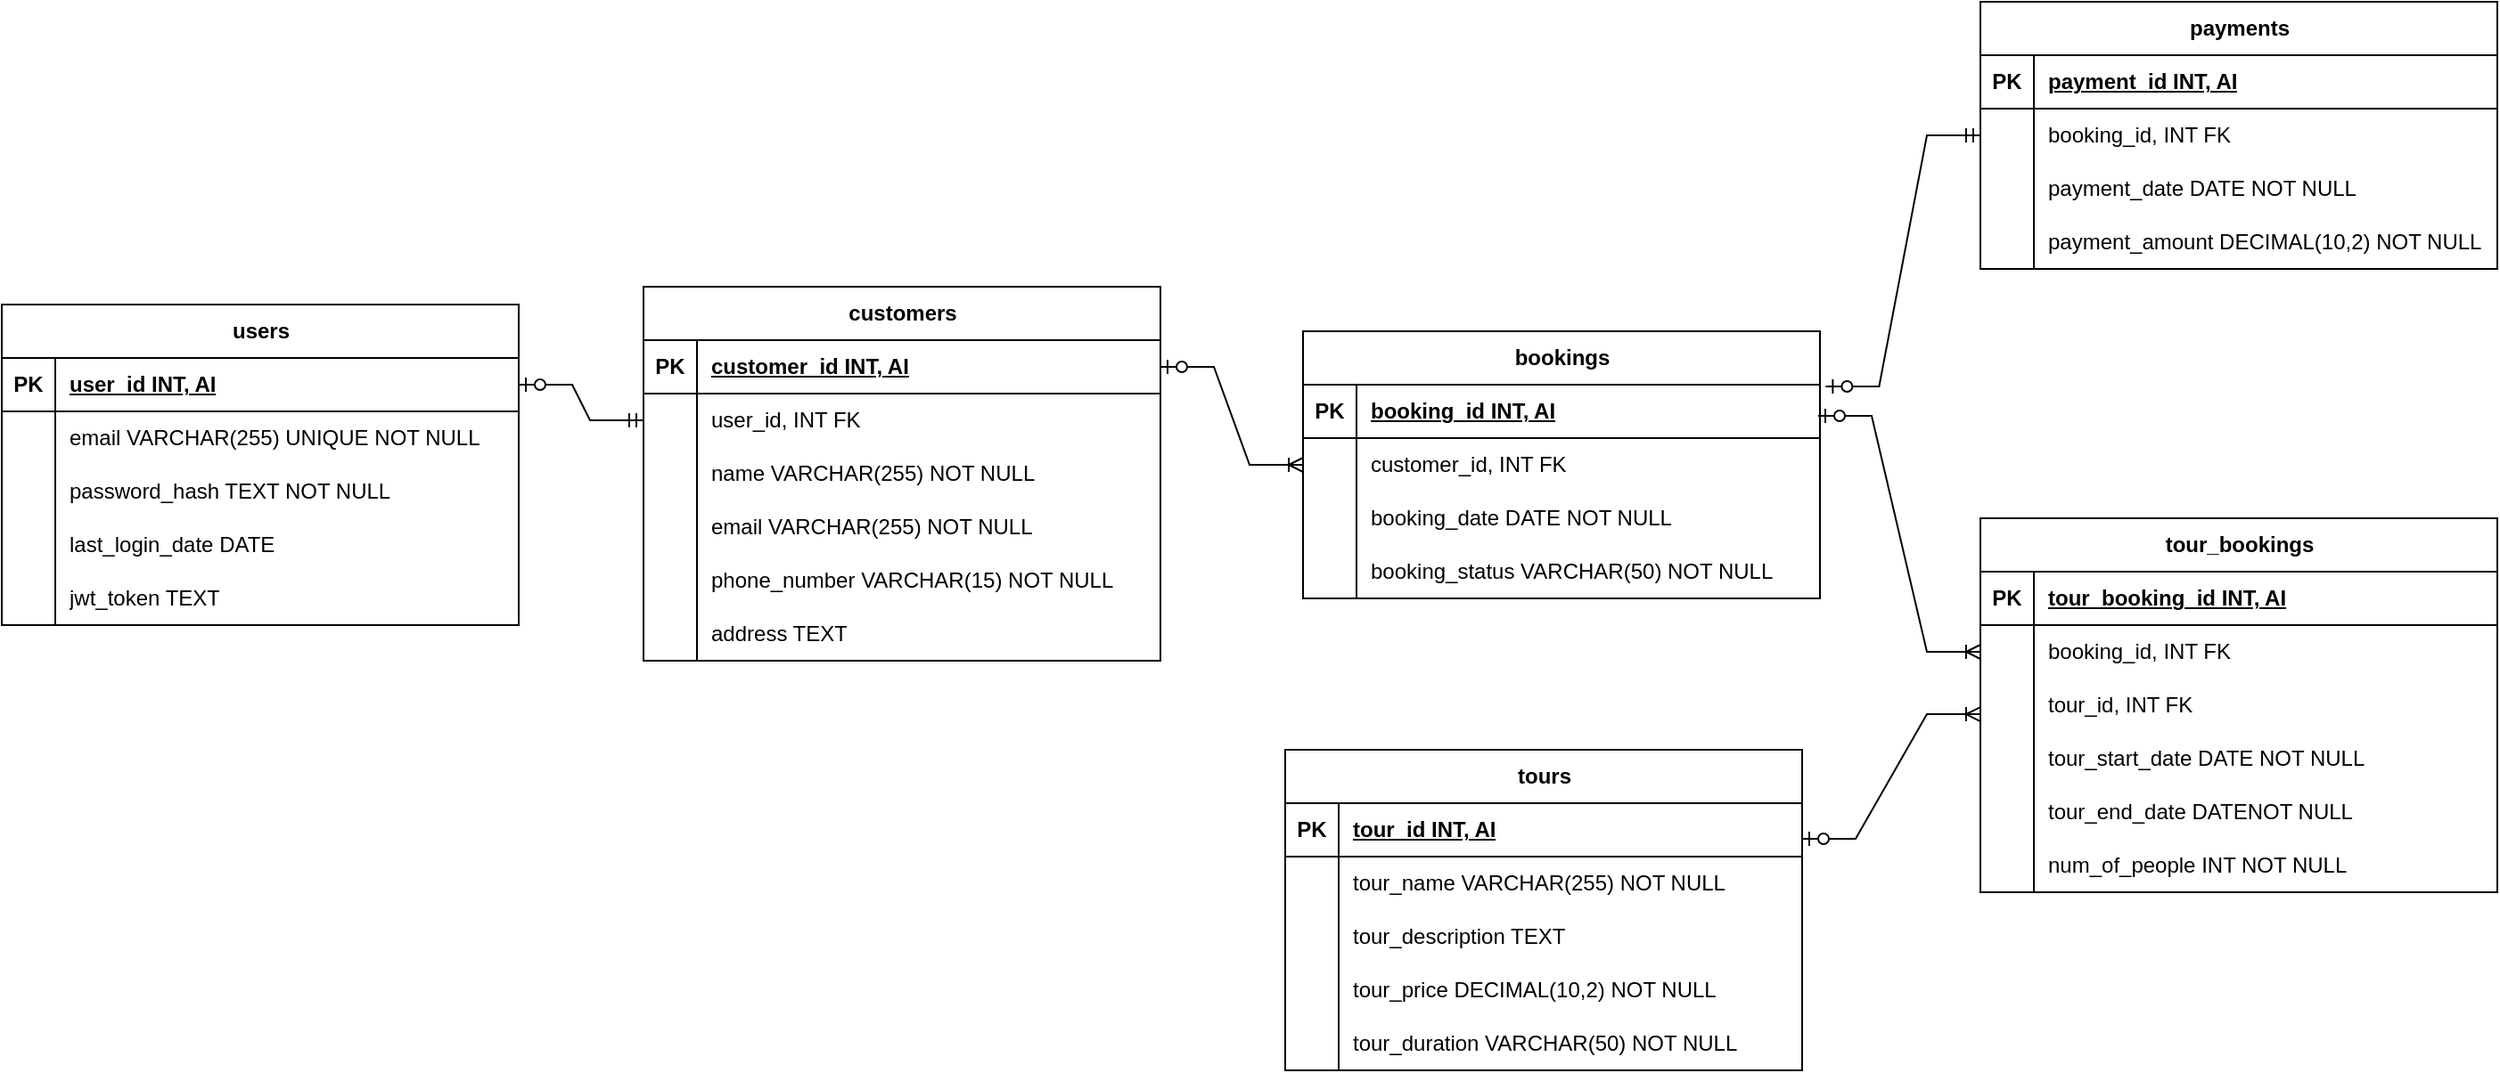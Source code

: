 <mxfile version="25.0.3">
  <diagram name="Page-1" id="h_C_QjfpDkBxrYs0WQYR">
    <mxGraphModel dx="1908" dy="1350" grid="1" gridSize="10" guides="1" tooltips="1" connect="1" arrows="1" fold="1" page="1" pageScale="1" pageWidth="1169" pageHeight="827" math="0" shadow="0">
      <root>
        <mxCell id="0" />
        <mxCell id="1" parent="0" />
        <mxCell id="5RGWN0dSPTZ8riGiJB4m-1" value="users" style="shape=table;startSize=30;container=1;collapsible=1;childLayout=tableLayout;fixedRows=1;rowLines=0;fontStyle=1;align=center;resizeLast=1;html=1;" vertex="1" parent="1">
          <mxGeometry x="70" y="260" width="290" height="180" as="geometry" />
        </mxCell>
        <mxCell id="5RGWN0dSPTZ8riGiJB4m-2" value="" style="shape=tableRow;horizontal=0;startSize=0;swimlaneHead=0;swimlaneBody=0;fillColor=none;collapsible=0;dropTarget=0;points=[[0,0.5],[1,0.5]];portConstraint=eastwest;top=0;left=0;right=0;bottom=1;" vertex="1" parent="5RGWN0dSPTZ8riGiJB4m-1">
          <mxGeometry y="30" width="290" height="30" as="geometry" />
        </mxCell>
        <mxCell id="5RGWN0dSPTZ8riGiJB4m-3" value="PK" style="shape=partialRectangle;connectable=0;fillColor=none;top=0;left=0;bottom=0;right=0;fontStyle=1;overflow=hidden;whiteSpace=wrap;html=1;" vertex="1" parent="5RGWN0dSPTZ8riGiJB4m-2">
          <mxGeometry width="30" height="30" as="geometry">
            <mxRectangle width="30" height="30" as="alternateBounds" />
          </mxGeometry>
        </mxCell>
        <mxCell id="5RGWN0dSPTZ8riGiJB4m-4" value="user_id INT, AI" style="shape=partialRectangle;connectable=0;fillColor=none;top=0;left=0;bottom=0;right=0;align=left;spacingLeft=6;fontStyle=5;overflow=hidden;whiteSpace=wrap;html=1;" vertex="1" parent="5RGWN0dSPTZ8riGiJB4m-2">
          <mxGeometry x="30" width="260" height="30" as="geometry">
            <mxRectangle width="260" height="30" as="alternateBounds" />
          </mxGeometry>
        </mxCell>
        <mxCell id="5RGWN0dSPTZ8riGiJB4m-5" value="" style="shape=tableRow;horizontal=0;startSize=0;swimlaneHead=0;swimlaneBody=0;fillColor=none;collapsible=0;dropTarget=0;points=[[0,0.5],[1,0.5]];portConstraint=eastwest;top=0;left=0;right=0;bottom=0;" vertex="1" parent="5RGWN0dSPTZ8riGiJB4m-1">
          <mxGeometry y="60" width="290" height="30" as="geometry" />
        </mxCell>
        <mxCell id="5RGWN0dSPTZ8riGiJB4m-6" value="" style="shape=partialRectangle;connectable=0;fillColor=none;top=0;left=0;bottom=0;right=0;editable=1;overflow=hidden;whiteSpace=wrap;html=1;" vertex="1" parent="5RGWN0dSPTZ8riGiJB4m-5">
          <mxGeometry width="30" height="30" as="geometry">
            <mxRectangle width="30" height="30" as="alternateBounds" />
          </mxGeometry>
        </mxCell>
        <mxCell id="5RGWN0dSPTZ8riGiJB4m-7" value="email VARCHAR(255) UNIQUE NOT NULL" style="shape=partialRectangle;connectable=0;fillColor=none;top=0;left=0;bottom=0;right=0;align=left;spacingLeft=6;overflow=hidden;whiteSpace=wrap;html=1;" vertex="1" parent="5RGWN0dSPTZ8riGiJB4m-5">
          <mxGeometry x="30" width="260" height="30" as="geometry">
            <mxRectangle width="260" height="30" as="alternateBounds" />
          </mxGeometry>
        </mxCell>
        <mxCell id="5RGWN0dSPTZ8riGiJB4m-8" value="" style="shape=tableRow;horizontal=0;startSize=0;swimlaneHead=0;swimlaneBody=0;fillColor=none;collapsible=0;dropTarget=0;points=[[0,0.5],[1,0.5]];portConstraint=eastwest;top=0;left=0;right=0;bottom=0;" vertex="1" parent="5RGWN0dSPTZ8riGiJB4m-1">
          <mxGeometry y="90" width="290" height="30" as="geometry" />
        </mxCell>
        <mxCell id="5RGWN0dSPTZ8riGiJB4m-9" value="" style="shape=partialRectangle;connectable=0;fillColor=none;top=0;left=0;bottom=0;right=0;editable=1;overflow=hidden;whiteSpace=wrap;html=1;" vertex="1" parent="5RGWN0dSPTZ8riGiJB4m-8">
          <mxGeometry width="30" height="30" as="geometry">
            <mxRectangle width="30" height="30" as="alternateBounds" />
          </mxGeometry>
        </mxCell>
        <mxCell id="5RGWN0dSPTZ8riGiJB4m-10" value="password_hash TEXT NOT NULL" style="shape=partialRectangle;connectable=0;fillColor=none;top=0;left=0;bottom=0;right=0;align=left;spacingLeft=6;overflow=hidden;whiteSpace=wrap;html=1;" vertex="1" parent="5RGWN0dSPTZ8riGiJB4m-8">
          <mxGeometry x="30" width="260" height="30" as="geometry">
            <mxRectangle width="260" height="30" as="alternateBounds" />
          </mxGeometry>
        </mxCell>
        <mxCell id="5RGWN0dSPTZ8riGiJB4m-11" value="" style="shape=tableRow;horizontal=0;startSize=0;swimlaneHead=0;swimlaneBody=0;fillColor=none;collapsible=0;dropTarget=0;points=[[0,0.5],[1,0.5]];portConstraint=eastwest;top=0;left=0;right=0;bottom=0;" vertex="1" parent="5RGWN0dSPTZ8riGiJB4m-1">
          <mxGeometry y="120" width="290" height="30" as="geometry" />
        </mxCell>
        <mxCell id="5RGWN0dSPTZ8riGiJB4m-12" value="" style="shape=partialRectangle;connectable=0;fillColor=none;top=0;left=0;bottom=0;right=0;editable=1;overflow=hidden;whiteSpace=wrap;html=1;" vertex="1" parent="5RGWN0dSPTZ8riGiJB4m-11">
          <mxGeometry width="30" height="30" as="geometry">
            <mxRectangle width="30" height="30" as="alternateBounds" />
          </mxGeometry>
        </mxCell>
        <mxCell id="5RGWN0dSPTZ8riGiJB4m-13" value="last_login_date DATE" style="shape=partialRectangle;connectable=0;fillColor=none;top=0;left=0;bottom=0;right=0;align=left;spacingLeft=6;overflow=hidden;whiteSpace=wrap;html=1;" vertex="1" parent="5RGWN0dSPTZ8riGiJB4m-11">
          <mxGeometry x="30" width="260" height="30" as="geometry">
            <mxRectangle width="260" height="30" as="alternateBounds" />
          </mxGeometry>
        </mxCell>
        <mxCell id="5RGWN0dSPTZ8riGiJB4m-14" value="" style="shape=tableRow;horizontal=0;startSize=0;swimlaneHead=0;swimlaneBody=0;fillColor=none;collapsible=0;dropTarget=0;points=[[0,0.5],[1,0.5]];portConstraint=eastwest;top=0;left=0;right=0;bottom=0;" vertex="1" parent="5RGWN0dSPTZ8riGiJB4m-1">
          <mxGeometry y="150" width="290" height="30" as="geometry" />
        </mxCell>
        <mxCell id="5RGWN0dSPTZ8riGiJB4m-15" value="" style="shape=partialRectangle;connectable=0;fillColor=none;top=0;left=0;bottom=0;right=0;editable=1;overflow=hidden;whiteSpace=wrap;html=1;" vertex="1" parent="5RGWN0dSPTZ8riGiJB4m-14">
          <mxGeometry width="30" height="30" as="geometry">
            <mxRectangle width="30" height="30" as="alternateBounds" />
          </mxGeometry>
        </mxCell>
        <mxCell id="5RGWN0dSPTZ8riGiJB4m-16" value="jwt_token TEXT" style="shape=partialRectangle;connectable=0;fillColor=none;top=0;left=0;bottom=0;right=0;align=left;spacingLeft=6;overflow=hidden;whiteSpace=wrap;html=1;" vertex="1" parent="5RGWN0dSPTZ8riGiJB4m-14">
          <mxGeometry x="30" width="260" height="30" as="geometry">
            <mxRectangle width="260" height="30" as="alternateBounds" />
          </mxGeometry>
        </mxCell>
        <mxCell id="5RGWN0dSPTZ8riGiJB4m-17" value="customers" style="shape=table;startSize=30;container=1;collapsible=1;childLayout=tableLayout;fixedRows=1;rowLines=0;fontStyle=1;align=center;resizeLast=1;html=1;" vertex="1" parent="1">
          <mxGeometry x="430" y="250" width="290" height="210" as="geometry" />
        </mxCell>
        <mxCell id="5RGWN0dSPTZ8riGiJB4m-18" value="" style="shape=tableRow;horizontal=0;startSize=0;swimlaneHead=0;swimlaneBody=0;fillColor=none;collapsible=0;dropTarget=0;points=[[0,0.5],[1,0.5]];portConstraint=eastwest;top=0;left=0;right=0;bottom=1;" vertex="1" parent="5RGWN0dSPTZ8riGiJB4m-17">
          <mxGeometry y="30" width="290" height="30" as="geometry" />
        </mxCell>
        <mxCell id="5RGWN0dSPTZ8riGiJB4m-19" value="PK" style="shape=partialRectangle;connectable=0;fillColor=none;top=0;left=0;bottom=0;right=0;fontStyle=1;overflow=hidden;whiteSpace=wrap;html=1;" vertex="1" parent="5RGWN0dSPTZ8riGiJB4m-18">
          <mxGeometry width="30" height="30" as="geometry">
            <mxRectangle width="30" height="30" as="alternateBounds" />
          </mxGeometry>
        </mxCell>
        <mxCell id="5RGWN0dSPTZ8riGiJB4m-20" value="customer_id INT, AI" style="shape=partialRectangle;connectable=0;fillColor=none;top=0;left=0;bottom=0;right=0;align=left;spacingLeft=6;fontStyle=5;overflow=hidden;whiteSpace=wrap;html=1;" vertex="1" parent="5RGWN0dSPTZ8riGiJB4m-18">
          <mxGeometry x="30" width="260" height="30" as="geometry">
            <mxRectangle width="260" height="30" as="alternateBounds" />
          </mxGeometry>
        </mxCell>
        <mxCell id="5RGWN0dSPTZ8riGiJB4m-21" value="" style="shape=tableRow;horizontal=0;startSize=0;swimlaneHead=0;swimlaneBody=0;fillColor=none;collapsible=0;dropTarget=0;points=[[0,0.5],[1,0.5]];portConstraint=eastwest;top=0;left=0;right=0;bottom=0;" vertex="1" parent="5RGWN0dSPTZ8riGiJB4m-17">
          <mxGeometry y="60" width="290" height="30" as="geometry" />
        </mxCell>
        <mxCell id="5RGWN0dSPTZ8riGiJB4m-22" value="" style="shape=partialRectangle;connectable=0;fillColor=none;top=0;left=0;bottom=0;right=0;editable=1;overflow=hidden;whiteSpace=wrap;html=1;" vertex="1" parent="5RGWN0dSPTZ8riGiJB4m-21">
          <mxGeometry width="30" height="30" as="geometry">
            <mxRectangle width="30" height="30" as="alternateBounds" />
          </mxGeometry>
        </mxCell>
        <mxCell id="5RGWN0dSPTZ8riGiJB4m-23" value="user_id, INT FK" style="shape=partialRectangle;connectable=0;fillColor=none;top=0;left=0;bottom=0;right=0;align=left;spacingLeft=6;overflow=hidden;whiteSpace=wrap;html=1;" vertex="1" parent="5RGWN0dSPTZ8riGiJB4m-21">
          <mxGeometry x="30" width="260" height="30" as="geometry">
            <mxRectangle width="260" height="30" as="alternateBounds" />
          </mxGeometry>
        </mxCell>
        <mxCell id="5RGWN0dSPTZ8riGiJB4m-24" value="" style="shape=tableRow;horizontal=0;startSize=0;swimlaneHead=0;swimlaneBody=0;fillColor=none;collapsible=0;dropTarget=0;points=[[0,0.5],[1,0.5]];portConstraint=eastwest;top=0;left=0;right=0;bottom=0;" vertex="1" parent="5RGWN0dSPTZ8riGiJB4m-17">
          <mxGeometry y="90" width="290" height="30" as="geometry" />
        </mxCell>
        <mxCell id="5RGWN0dSPTZ8riGiJB4m-25" value="" style="shape=partialRectangle;connectable=0;fillColor=none;top=0;left=0;bottom=0;right=0;editable=1;overflow=hidden;whiteSpace=wrap;html=1;" vertex="1" parent="5RGWN0dSPTZ8riGiJB4m-24">
          <mxGeometry width="30" height="30" as="geometry">
            <mxRectangle width="30" height="30" as="alternateBounds" />
          </mxGeometry>
        </mxCell>
        <mxCell id="5RGWN0dSPTZ8riGiJB4m-26" value="name VARCHAR(255) NOT NULL" style="shape=partialRectangle;connectable=0;fillColor=none;top=0;left=0;bottom=0;right=0;align=left;spacingLeft=6;overflow=hidden;whiteSpace=wrap;html=1;" vertex="1" parent="5RGWN0dSPTZ8riGiJB4m-24">
          <mxGeometry x="30" width="260" height="30" as="geometry">
            <mxRectangle width="260" height="30" as="alternateBounds" />
          </mxGeometry>
        </mxCell>
        <mxCell id="5RGWN0dSPTZ8riGiJB4m-27" value="" style="shape=tableRow;horizontal=0;startSize=0;swimlaneHead=0;swimlaneBody=0;fillColor=none;collapsible=0;dropTarget=0;points=[[0,0.5],[1,0.5]];portConstraint=eastwest;top=0;left=0;right=0;bottom=0;" vertex="1" parent="5RGWN0dSPTZ8riGiJB4m-17">
          <mxGeometry y="120" width="290" height="30" as="geometry" />
        </mxCell>
        <mxCell id="5RGWN0dSPTZ8riGiJB4m-28" value="" style="shape=partialRectangle;connectable=0;fillColor=none;top=0;left=0;bottom=0;right=0;editable=1;overflow=hidden;whiteSpace=wrap;html=1;" vertex="1" parent="5RGWN0dSPTZ8riGiJB4m-27">
          <mxGeometry width="30" height="30" as="geometry">
            <mxRectangle width="30" height="30" as="alternateBounds" />
          </mxGeometry>
        </mxCell>
        <mxCell id="5RGWN0dSPTZ8riGiJB4m-29" value="email VARCHAR(255) NOT NULL" style="shape=partialRectangle;connectable=0;fillColor=none;top=0;left=0;bottom=0;right=0;align=left;spacingLeft=6;overflow=hidden;whiteSpace=wrap;html=1;" vertex="1" parent="5RGWN0dSPTZ8riGiJB4m-27">
          <mxGeometry x="30" width="260" height="30" as="geometry">
            <mxRectangle width="260" height="30" as="alternateBounds" />
          </mxGeometry>
        </mxCell>
        <mxCell id="5RGWN0dSPTZ8riGiJB4m-30" value="" style="shape=tableRow;horizontal=0;startSize=0;swimlaneHead=0;swimlaneBody=0;fillColor=none;collapsible=0;dropTarget=0;points=[[0,0.5],[1,0.5]];portConstraint=eastwest;top=0;left=0;right=0;bottom=0;" vertex="1" parent="5RGWN0dSPTZ8riGiJB4m-17">
          <mxGeometry y="150" width="290" height="30" as="geometry" />
        </mxCell>
        <mxCell id="5RGWN0dSPTZ8riGiJB4m-31" value="" style="shape=partialRectangle;connectable=0;fillColor=none;top=0;left=0;bottom=0;right=0;editable=1;overflow=hidden;whiteSpace=wrap;html=1;" vertex="1" parent="5RGWN0dSPTZ8riGiJB4m-30">
          <mxGeometry width="30" height="30" as="geometry">
            <mxRectangle width="30" height="30" as="alternateBounds" />
          </mxGeometry>
        </mxCell>
        <mxCell id="5RGWN0dSPTZ8riGiJB4m-32" value="phone_number VARCHAR(15) NOT NULL" style="shape=partialRectangle;connectable=0;fillColor=none;top=0;left=0;bottom=0;right=0;align=left;spacingLeft=6;overflow=hidden;whiteSpace=wrap;html=1;" vertex="1" parent="5RGWN0dSPTZ8riGiJB4m-30">
          <mxGeometry x="30" width="260" height="30" as="geometry">
            <mxRectangle width="260" height="30" as="alternateBounds" />
          </mxGeometry>
        </mxCell>
        <mxCell id="5RGWN0dSPTZ8riGiJB4m-33" value="" style="shape=tableRow;horizontal=0;startSize=0;swimlaneHead=0;swimlaneBody=0;fillColor=none;collapsible=0;dropTarget=0;points=[[0,0.5],[1,0.5]];portConstraint=eastwest;top=0;left=0;right=0;bottom=0;" vertex="1" parent="5RGWN0dSPTZ8riGiJB4m-17">
          <mxGeometry y="180" width="290" height="30" as="geometry" />
        </mxCell>
        <mxCell id="5RGWN0dSPTZ8riGiJB4m-34" value="" style="shape=partialRectangle;connectable=0;fillColor=none;top=0;left=0;bottom=0;right=0;editable=1;overflow=hidden;whiteSpace=wrap;html=1;" vertex="1" parent="5RGWN0dSPTZ8riGiJB4m-33">
          <mxGeometry width="30" height="30" as="geometry">
            <mxRectangle width="30" height="30" as="alternateBounds" />
          </mxGeometry>
        </mxCell>
        <mxCell id="5RGWN0dSPTZ8riGiJB4m-35" value="address TEXT" style="shape=partialRectangle;connectable=0;fillColor=none;top=0;left=0;bottom=0;right=0;align=left;spacingLeft=6;overflow=hidden;whiteSpace=wrap;html=1;" vertex="1" parent="5RGWN0dSPTZ8riGiJB4m-33">
          <mxGeometry x="30" width="260" height="30" as="geometry">
            <mxRectangle width="260" height="30" as="alternateBounds" />
          </mxGeometry>
        </mxCell>
        <mxCell id="5RGWN0dSPTZ8riGiJB4m-36" value="tours" style="shape=table;startSize=30;container=1;collapsible=1;childLayout=tableLayout;fixedRows=1;rowLines=0;fontStyle=1;align=center;resizeLast=1;html=1;" vertex="1" parent="1">
          <mxGeometry x="790" y="510" width="290" height="180" as="geometry" />
        </mxCell>
        <mxCell id="5RGWN0dSPTZ8riGiJB4m-37" value="" style="shape=tableRow;horizontal=0;startSize=0;swimlaneHead=0;swimlaneBody=0;fillColor=none;collapsible=0;dropTarget=0;points=[[0,0.5],[1,0.5]];portConstraint=eastwest;top=0;left=0;right=0;bottom=1;" vertex="1" parent="5RGWN0dSPTZ8riGiJB4m-36">
          <mxGeometry y="30" width="290" height="30" as="geometry" />
        </mxCell>
        <mxCell id="5RGWN0dSPTZ8riGiJB4m-38" value="PK" style="shape=partialRectangle;connectable=0;fillColor=none;top=0;left=0;bottom=0;right=0;fontStyle=1;overflow=hidden;whiteSpace=wrap;html=1;" vertex="1" parent="5RGWN0dSPTZ8riGiJB4m-37">
          <mxGeometry width="30" height="30" as="geometry">
            <mxRectangle width="30" height="30" as="alternateBounds" />
          </mxGeometry>
        </mxCell>
        <mxCell id="5RGWN0dSPTZ8riGiJB4m-39" value="tour_id INT, AI" style="shape=partialRectangle;connectable=0;fillColor=none;top=0;left=0;bottom=0;right=0;align=left;spacingLeft=6;fontStyle=5;overflow=hidden;whiteSpace=wrap;html=1;" vertex="1" parent="5RGWN0dSPTZ8riGiJB4m-37">
          <mxGeometry x="30" width="260" height="30" as="geometry">
            <mxRectangle width="260" height="30" as="alternateBounds" />
          </mxGeometry>
        </mxCell>
        <mxCell id="5RGWN0dSPTZ8riGiJB4m-40" value="" style="shape=tableRow;horizontal=0;startSize=0;swimlaneHead=0;swimlaneBody=0;fillColor=none;collapsible=0;dropTarget=0;points=[[0,0.5],[1,0.5]];portConstraint=eastwest;top=0;left=0;right=0;bottom=0;" vertex="1" parent="5RGWN0dSPTZ8riGiJB4m-36">
          <mxGeometry y="60" width="290" height="30" as="geometry" />
        </mxCell>
        <mxCell id="5RGWN0dSPTZ8riGiJB4m-41" value="" style="shape=partialRectangle;connectable=0;fillColor=none;top=0;left=0;bottom=0;right=0;editable=1;overflow=hidden;whiteSpace=wrap;html=1;" vertex="1" parent="5RGWN0dSPTZ8riGiJB4m-40">
          <mxGeometry width="30" height="30" as="geometry">
            <mxRectangle width="30" height="30" as="alternateBounds" />
          </mxGeometry>
        </mxCell>
        <mxCell id="5RGWN0dSPTZ8riGiJB4m-42" value="tour_name VARCHAR(255) NOT NULL" style="shape=partialRectangle;connectable=0;fillColor=none;top=0;left=0;bottom=0;right=0;align=left;spacingLeft=6;overflow=hidden;whiteSpace=wrap;html=1;" vertex="1" parent="5RGWN0dSPTZ8riGiJB4m-40">
          <mxGeometry x="30" width="260" height="30" as="geometry">
            <mxRectangle width="260" height="30" as="alternateBounds" />
          </mxGeometry>
        </mxCell>
        <mxCell id="5RGWN0dSPTZ8riGiJB4m-43" value="" style="shape=tableRow;horizontal=0;startSize=0;swimlaneHead=0;swimlaneBody=0;fillColor=none;collapsible=0;dropTarget=0;points=[[0,0.5],[1,0.5]];portConstraint=eastwest;top=0;left=0;right=0;bottom=0;" vertex="1" parent="5RGWN0dSPTZ8riGiJB4m-36">
          <mxGeometry y="90" width="290" height="30" as="geometry" />
        </mxCell>
        <mxCell id="5RGWN0dSPTZ8riGiJB4m-44" value="" style="shape=partialRectangle;connectable=0;fillColor=none;top=0;left=0;bottom=0;right=0;editable=1;overflow=hidden;whiteSpace=wrap;html=1;" vertex="1" parent="5RGWN0dSPTZ8riGiJB4m-43">
          <mxGeometry width="30" height="30" as="geometry">
            <mxRectangle width="30" height="30" as="alternateBounds" />
          </mxGeometry>
        </mxCell>
        <mxCell id="5RGWN0dSPTZ8riGiJB4m-45" value="tour_description TEXT" style="shape=partialRectangle;connectable=0;fillColor=none;top=0;left=0;bottom=0;right=0;align=left;spacingLeft=6;overflow=hidden;whiteSpace=wrap;html=1;" vertex="1" parent="5RGWN0dSPTZ8riGiJB4m-43">
          <mxGeometry x="30" width="260" height="30" as="geometry">
            <mxRectangle width="260" height="30" as="alternateBounds" />
          </mxGeometry>
        </mxCell>
        <mxCell id="5RGWN0dSPTZ8riGiJB4m-46" value="" style="shape=tableRow;horizontal=0;startSize=0;swimlaneHead=0;swimlaneBody=0;fillColor=none;collapsible=0;dropTarget=0;points=[[0,0.5],[1,0.5]];portConstraint=eastwest;top=0;left=0;right=0;bottom=0;" vertex="1" parent="5RGWN0dSPTZ8riGiJB4m-36">
          <mxGeometry y="120" width="290" height="30" as="geometry" />
        </mxCell>
        <mxCell id="5RGWN0dSPTZ8riGiJB4m-47" value="" style="shape=partialRectangle;connectable=0;fillColor=none;top=0;left=0;bottom=0;right=0;editable=1;overflow=hidden;whiteSpace=wrap;html=1;" vertex="1" parent="5RGWN0dSPTZ8riGiJB4m-46">
          <mxGeometry width="30" height="30" as="geometry">
            <mxRectangle width="30" height="30" as="alternateBounds" />
          </mxGeometry>
        </mxCell>
        <mxCell id="5RGWN0dSPTZ8riGiJB4m-48" value="tour_price DECIMAL(10,2) NOT NULL" style="shape=partialRectangle;connectable=0;fillColor=none;top=0;left=0;bottom=0;right=0;align=left;spacingLeft=6;overflow=hidden;whiteSpace=wrap;html=1;" vertex="1" parent="5RGWN0dSPTZ8riGiJB4m-46">
          <mxGeometry x="30" width="260" height="30" as="geometry">
            <mxRectangle width="260" height="30" as="alternateBounds" />
          </mxGeometry>
        </mxCell>
        <mxCell id="5RGWN0dSPTZ8riGiJB4m-49" value="" style="shape=tableRow;horizontal=0;startSize=0;swimlaneHead=0;swimlaneBody=0;fillColor=none;collapsible=0;dropTarget=0;points=[[0,0.5],[1,0.5]];portConstraint=eastwest;top=0;left=0;right=0;bottom=0;" vertex="1" parent="5RGWN0dSPTZ8riGiJB4m-36">
          <mxGeometry y="150" width="290" height="30" as="geometry" />
        </mxCell>
        <mxCell id="5RGWN0dSPTZ8riGiJB4m-50" value="" style="shape=partialRectangle;connectable=0;fillColor=none;top=0;left=0;bottom=0;right=0;editable=1;overflow=hidden;whiteSpace=wrap;html=1;" vertex="1" parent="5RGWN0dSPTZ8riGiJB4m-49">
          <mxGeometry width="30" height="30" as="geometry">
            <mxRectangle width="30" height="30" as="alternateBounds" />
          </mxGeometry>
        </mxCell>
        <mxCell id="5RGWN0dSPTZ8riGiJB4m-51" value="tour_duration VARCHAR(50) NOT NULL" style="shape=partialRectangle;connectable=0;fillColor=none;top=0;left=0;bottom=0;right=0;align=left;spacingLeft=6;overflow=hidden;whiteSpace=wrap;html=1;" vertex="1" parent="5RGWN0dSPTZ8riGiJB4m-49">
          <mxGeometry x="30" width="260" height="30" as="geometry">
            <mxRectangle width="260" height="30" as="alternateBounds" />
          </mxGeometry>
        </mxCell>
        <mxCell id="5RGWN0dSPTZ8riGiJB4m-55" value="bookings" style="shape=table;startSize=30;container=1;collapsible=1;childLayout=tableLayout;fixedRows=1;rowLines=0;fontStyle=1;align=center;resizeLast=1;html=1;" vertex="1" parent="1">
          <mxGeometry x="800" y="275" width="290" height="150" as="geometry" />
        </mxCell>
        <mxCell id="5RGWN0dSPTZ8riGiJB4m-56" value="" style="shape=tableRow;horizontal=0;startSize=0;swimlaneHead=0;swimlaneBody=0;fillColor=none;collapsible=0;dropTarget=0;points=[[0,0.5],[1,0.5]];portConstraint=eastwest;top=0;left=0;right=0;bottom=1;" vertex="1" parent="5RGWN0dSPTZ8riGiJB4m-55">
          <mxGeometry y="30" width="290" height="30" as="geometry" />
        </mxCell>
        <mxCell id="5RGWN0dSPTZ8riGiJB4m-57" value="PK" style="shape=partialRectangle;connectable=0;fillColor=none;top=0;left=0;bottom=0;right=0;fontStyle=1;overflow=hidden;whiteSpace=wrap;html=1;" vertex="1" parent="5RGWN0dSPTZ8riGiJB4m-56">
          <mxGeometry width="30" height="30" as="geometry">
            <mxRectangle width="30" height="30" as="alternateBounds" />
          </mxGeometry>
        </mxCell>
        <mxCell id="5RGWN0dSPTZ8riGiJB4m-58" value="booking_id INT, AI" style="shape=partialRectangle;connectable=0;fillColor=none;top=0;left=0;bottom=0;right=0;align=left;spacingLeft=6;fontStyle=5;overflow=hidden;whiteSpace=wrap;html=1;" vertex="1" parent="5RGWN0dSPTZ8riGiJB4m-56">
          <mxGeometry x="30" width="260" height="30" as="geometry">
            <mxRectangle width="260" height="30" as="alternateBounds" />
          </mxGeometry>
        </mxCell>
        <mxCell id="5RGWN0dSPTZ8riGiJB4m-59" value="" style="shape=tableRow;horizontal=0;startSize=0;swimlaneHead=0;swimlaneBody=0;fillColor=none;collapsible=0;dropTarget=0;points=[[0,0.5],[1,0.5]];portConstraint=eastwest;top=0;left=0;right=0;bottom=0;" vertex="1" parent="5RGWN0dSPTZ8riGiJB4m-55">
          <mxGeometry y="60" width="290" height="30" as="geometry" />
        </mxCell>
        <mxCell id="5RGWN0dSPTZ8riGiJB4m-60" value="" style="shape=partialRectangle;connectable=0;fillColor=none;top=0;left=0;bottom=0;right=0;editable=1;overflow=hidden;whiteSpace=wrap;html=1;" vertex="1" parent="5RGWN0dSPTZ8riGiJB4m-59">
          <mxGeometry width="30" height="30" as="geometry">
            <mxRectangle width="30" height="30" as="alternateBounds" />
          </mxGeometry>
        </mxCell>
        <mxCell id="5RGWN0dSPTZ8riGiJB4m-61" value="customer_id, INT FK" style="shape=partialRectangle;connectable=0;fillColor=none;top=0;left=0;bottom=0;right=0;align=left;spacingLeft=6;overflow=hidden;whiteSpace=wrap;html=1;" vertex="1" parent="5RGWN0dSPTZ8riGiJB4m-59">
          <mxGeometry x="30" width="260" height="30" as="geometry">
            <mxRectangle width="260" height="30" as="alternateBounds" />
          </mxGeometry>
        </mxCell>
        <mxCell id="5RGWN0dSPTZ8riGiJB4m-62" value="" style="shape=tableRow;horizontal=0;startSize=0;swimlaneHead=0;swimlaneBody=0;fillColor=none;collapsible=0;dropTarget=0;points=[[0,0.5],[1,0.5]];portConstraint=eastwest;top=0;left=0;right=0;bottom=0;" vertex="1" parent="5RGWN0dSPTZ8riGiJB4m-55">
          <mxGeometry y="90" width="290" height="30" as="geometry" />
        </mxCell>
        <mxCell id="5RGWN0dSPTZ8riGiJB4m-63" value="" style="shape=partialRectangle;connectable=0;fillColor=none;top=0;left=0;bottom=0;right=0;editable=1;overflow=hidden;whiteSpace=wrap;html=1;" vertex="1" parent="5RGWN0dSPTZ8riGiJB4m-62">
          <mxGeometry width="30" height="30" as="geometry">
            <mxRectangle width="30" height="30" as="alternateBounds" />
          </mxGeometry>
        </mxCell>
        <mxCell id="5RGWN0dSPTZ8riGiJB4m-64" value="booking_date DATE NOT NULL" style="shape=partialRectangle;connectable=0;fillColor=none;top=0;left=0;bottom=0;right=0;align=left;spacingLeft=6;overflow=hidden;whiteSpace=wrap;html=1;" vertex="1" parent="5RGWN0dSPTZ8riGiJB4m-62">
          <mxGeometry x="30" width="260" height="30" as="geometry">
            <mxRectangle width="260" height="30" as="alternateBounds" />
          </mxGeometry>
        </mxCell>
        <mxCell id="5RGWN0dSPTZ8riGiJB4m-65" value="" style="shape=tableRow;horizontal=0;startSize=0;swimlaneHead=0;swimlaneBody=0;fillColor=none;collapsible=0;dropTarget=0;points=[[0,0.5],[1,0.5]];portConstraint=eastwest;top=0;left=0;right=0;bottom=0;" vertex="1" parent="5RGWN0dSPTZ8riGiJB4m-55">
          <mxGeometry y="120" width="290" height="30" as="geometry" />
        </mxCell>
        <mxCell id="5RGWN0dSPTZ8riGiJB4m-66" value="" style="shape=partialRectangle;connectable=0;fillColor=none;top=0;left=0;bottom=0;right=0;editable=1;overflow=hidden;whiteSpace=wrap;html=1;" vertex="1" parent="5RGWN0dSPTZ8riGiJB4m-65">
          <mxGeometry width="30" height="30" as="geometry">
            <mxRectangle width="30" height="30" as="alternateBounds" />
          </mxGeometry>
        </mxCell>
        <mxCell id="5RGWN0dSPTZ8riGiJB4m-67" value="booking_status VARCHAR(50) NOT NULL" style="shape=partialRectangle;connectable=0;fillColor=none;top=0;left=0;bottom=0;right=0;align=left;spacingLeft=6;overflow=hidden;whiteSpace=wrap;html=1;" vertex="1" parent="5RGWN0dSPTZ8riGiJB4m-65">
          <mxGeometry x="30" width="260" height="30" as="geometry">
            <mxRectangle width="260" height="30" as="alternateBounds" />
          </mxGeometry>
        </mxCell>
        <mxCell id="5RGWN0dSPTZ8riGiJB4m-71" value="tour_bookings" style="shape=table;startSize=30;container=1;collapsible=1;childLayout=tableLayout;fixedRows=1;rowLines=0;fontStyle=1;align=center;resizeLast=1;html=1;" vertex="1" parent="1">
          <mxGeometry x="1180" y="380" width="290" height="210" as="geometry" />
        </mxCell>
        <mxCell id="5RGWN0dSPTZ8riGiJB4m-72" value="" style="shape=tableRow;horizontal=0;startSize=0;swimlaneHead=0;swimlaneBody=0;fillColor=none;collapsible=0;dropTarget=0;points=[[0,0.5],[1,0.5]];portConstraint=eastwest;top=0;left=0;right=0;bottom=1;" vertex="1" parent="5RGWN0dSPTZ8riGiJB4m-71">
          <mxGeometry y="30" width="290" height="30" as="geometry" />
        </mxCell>
        <mxCell id="5RGWN0dSPTZ8riGiJB4m-73" value="PK" style="shape=partialRectangle;connectable=0;fillColor=none;top=0;left=0;bottom=0;right=0;fontStyle=1;overflow=hidden;whiteSpace=wrap;html=1;" vertex="1" parent="5RGWN0dSPTZ8riGiJB4m-72">
          <mxGeometry width="30" height="30" as="geometry">
            <mxRectangle width="30" height="30" as="alternateBounds" />
          </mxGeometry>
        </mxCell>
        <mxCell id="5RGWN0dSPTZ8riGiJB4m-74" value="tour_booking_id INT, AI" style="shape=partialRectangle;connectable=0;fillColor=none;top=0;left=0;bottom=0;right=0;align=left;spacingLeft=6;fontStyle=5;overflow=hidden;whiteSpace=wrap;html=1;" vertex="1" parent="5RGWN0dSPTZ8riGiJB4m-72">
          <mxGeometry x="30" width="260" height="30" as="geometry">
            <mxRectangle width="260" height="30" as="alternateBounds" />
          </mxGeometry>
        </mxCell>
        <mxCell id="5RGWN0dSPTZ8riGiJB4m-75" value="" style="shape=tableRow;horizontal=0;startSize=0;swimlaneHead=0;swimlaneBody=0;fillColor=none;collapsible=0;dropTarget=0;points=[[0,0.5],[1,0.5]];portConstraint=eastwest;top=0;left=0;right=0;bottom=0;" vertex="1" parent="5RGWN0dSPTZ8riGiJB4m-71">
          <mxGeometry y="60" width="290" height="30" as="geometry" />
        </mxCell>
        <mxCell id="5RGWN0dSPTZ8riGiJB4m-76" value="" style="shape=partialRectangle;connectable=0;fillColor=none;top=0;left=0;bottom=0;right=0;editable=1;overflow=hidden;whiteSpace=wrap;html=1;" vertex="1" parent="5RGWN0dSPTZ8riGiJB4m-75">
          <mxGeometry width="30" height="30" as="geometry">
            <mxRectangle width="30" height="30" as="alternateBounds" />
          </mxGeometry>
        </mxCell>
        <mxCell id="5RGWN0dSPTZ8riGiJB4m-77" value="booking_id, INT FK" style="shape=partialRectangle;connectable=0;fillColor=none;top=0;left=0;bottom=0;right=0;align=left;spacingLeft=6;overflow=hidden;whiteSpace=wrap;html=1;" vertex="1" parent="5RGWN0dSPTZ8riGiJB4m-75">
          <mxGeometry x="30" width="260" height="30" as="geometry">
            <mxRectangle width="260" height="30" as="alternateBounds" />
          </mxGeometry>
        </mxCell>
        <mxCell id="5RGWN0dSPTZ8riGiJB4m-78" value="" style="shape=tableRow;horizontal=0;startSize=0;swimlaneHead=0;swimlaneBody=0;fillColor=none;collapsible=0;dropTarget=0;points=[[0,0.5],[1,0.5]];portConstraint=eastwest;top=0;left=0;right=0;bottom=0;" vertex="1" parent="5RGWN0dSPTZ8riGiJB4m-71">
          <mxGeometry y="90" width="290" height="30" as="geometry" />
        </mxCell>
        <mxCell id="5RGWN0dSPTZ8riGiJB4m-79" value="" style="shape=partialRectangle;connectable=0;fillColor=none;top=0;left=0;bottom=0;right=0;editable=1;overflow=hidden;whiteSpace=wrap;html=1;" vertex="1" parent="5RGWN0dSPTZ8riGiJB4m-78">
          <mxGeometry width="30" height="30" as="geometry">
            <mxRectangle width="30" height="30" as="alternateBounds" />
          </mxGeometry>
        </mxCell>
        <mxCell id="5RGWN0dSPTZ8riGiJB4m-80" value="tour_id, INT FK" style="shape=partialRectangle;connectable=0;fillColor=none;top=0;left=0;bottom=0;right=0;align=left;spacingLeft=6;overflow=hidden;whiteSpace=wrap;html=1;" vertex="1" parent="5RGWN0dSPTZ8riGiJB4m-78">
          <mxGeometry x="30" width="260" height="30" as="geometry">
            <mxRectangle width="260" height="30" as="alternateBounds" />
          </mxGeometry>
        </mxCell>
        <mxCell id="5RGWN0dSPTZ8riGiJB4m-81" value="" style="shape=tableRow;horizontal=0;startSize=0;swimlaneHead=0;swimlaneBody=0;fillColor=none;collapsible=0;dropTarget=0;points=[[0,0.5],[1,0.5]];portConstraint=eastwest;top=0;left=0;right=0;bottom=0;" vertex="1" parent="5RGWN0dSPTZ8riGiJB4m-71">
          <mxGeometry y="120" width="290" height="30" as="geometry" />
        </mxCell>
        <mxCell id="5RGWN0dSPTZ8riGiJB4m-82" value="" style="shape=partialRectangle;connectable=0;fillColor=none;top=0;left=0;bottom=0;right=0;editable=1;overflow=hidden;whiteSpace=wrap;html=1;" vertex="1" parent="5RGWN0dSPTZ8riGiJB4m-81">
          <mxGeometry width="30" height="30" as="geometry">
            <mxRectangle width="30" height="30" as="alternateBounds" />
          </mxGeometry>
        </mxCell>
        <mxCell id="5RGWN0dSPTZ8riGiJB4m-83" value="tour_start_date DATE NOT NULL" style="shape=partialRectangle;connectable=0;fillColor=none;top=0;left=0;bottom=0;right=0;align=left;spacingLeft=6;overflow=hidden;whiteSpace=wrap;html=1;" vertex="1" parent="5RGWN0dSPTZ8riGiJB4m-81">
          <mxGeometry x="30" width="260" height="30" as="geometry">
            <mxRectangle width="260" height="30" as="alternateBounds" />
          </mxGeometry>
        </mxCell>
        <mxCell id="5RGWN0dSPTZ8riGiJB4m-84" value="" style="shape=tableRow;horizontal=0;startSize=0;swimlaneHead=0;swimlaneBody=0;fillColor=none;collapsible=0;dropTarget=0;points=[[0,0.5],[1,0.5]];portConstraint=eastwest;top=0;left=0;right=0;bottom=0;" vertex="1" parent="5RGWN0dSPTZ8riGiJB4m-71">
          <mxGeometry y="150" width="290" height="30" as="geometry" />
        </mxCell>
        <mxCell id="5RGWN0dSPTZ8riGiJB4m-85" value="" style="shape=partialRectangle;connectable=0;fillColor=none;top=0;left=0;bottom=0;right=0;editable=1;overflow=hidden;whiteSpace=wrap;html=1;" vertex="1" parent="5RGWN0dSPTZ8riGiJB4m-84">
          <mxGeometry width="30" height="30" as="geometry">
            <mxRectangle width="30" height="30" as="alternateBounds" />
          </mxGeometry>
        </mxCell>
        <mxCell id="5RGWN0dSPTZ8riGiJB4m-86" value="tour_end_date DATENOT NULL" style="shape=partialRectangle;connectable=0;fillColor=none;top=0;left=0;bottom=0;right=0;align=left;spacingLeft=6;overflow=hidden;whiteSpace=wrap;html=1;" vertex="1" parent="5RGWN0dSPTZ8riGiJB4m-84">
          <mxGeometry x="30" width="260" height="30" as="geometry">
            <mxRectangle width="260" height="30" as="alternateBounds" />
          </mxGeometry>
        </mxCell>
        <mxCell id="5RGWN0dSPTZ8riGiJB4m-87" value="" style="shape=tableRow;horizontal=0;startSize=0;swimlaneHead=0;swimlaneBody=0;fillColor=none;collapsible=0;dropTarget=0;points=[[0,0.5],[1,0.5]];portConstraint=eastwest;top=0;left=0;right=0;bottom=0;" vertex="1" parent="5RGWN0dSPTZ8riGiJB4m-71">
          <mxGeometry y="180" width="290" height="30" as="geometry" />
        </mxCell>
        <mxCell id="5RGWN0dSPTZ8riGiJB4m-88" value="" style="shape=partialRectangle;connectable=0;fillColor=none;top=0;left=0;bottom=0;right=0;editable=1;overflow=hidden;whiteSpace=wrap;html=1;" vertex="1" parent="5RGWN0dSPTZ8riGiJB4m-87">
          <mxGeometry width="30" height="30" as="geometry">
            <mxRectangle width="30" height="30" as="alternateBounds" />
          </mxGeometry>
        </mxCell>
        <mxCell id="5RGWN0dSPTZ8riGiJB4m-89" value="num_of_people INT NOT NULL" style="shape=partialRectangle;connectable=0;fillColor=none;top=0;left=0;bottom=0;right=0;align=left;spacingLeft=6;overflow=hidden;whiteSpace=wrap;html=1;" vertex="1" parent="5RGWN0dSPTZ8riGiJB4m-87">
          <mxGeometry x="30" width="260" height="30" as="geometry">
            <mxRectangle width="260" height="30" as="alternateBounds" />
          </mxGeometry>
        </mxCell>
        <mxCell id="5RGWN0dSPTZ8riGiJB4m-90" value="payments" style="shape=table;startSize=30;container=1;collapsible=1;childLayout=tableLayout;fixedRows=1;rowLines=0;fontStyle=1;align=center;resizeLast=1;html=1;" vertex="1" parent="1">
          <mxGeometry x="1180" y="90" width="290" height="150" as="geometry" />
        </mxCell>
        <mxCell id="5RGWN0dSPTZ8riGiJB4m-91" value="" style="shape=tableRow;horizontal=0;startSize=0;swimlaneHead=0;swimlaneBody=0;fillColor=none;collapsible=0;dropTarget=0;points=[[0,0.5],[1,0.5]];portConstraint=eastwest;top=0;left=0;right=0;bottom=1;" vertex="1" parent="5RGWN0dSPTZ8riGiJB4m-90">
          <mxGeometry y="30" width="290" height="30" as="geometry" />
        </mxCell>
        <mxCell id="5RGWN0dSPTZ8riGiJB4m-92" value="PK" style="shape=partialRectangle;connectable=0;fillColor=none;top=0;left=0;bottom=0;right=0;fontStyle=1;overflow=hidden;whiteSpace=wrap;html=1;" vertex="1" parent="5RGWN0dSPTZ8riGiJB4m-91">
          <mxGeometry width="30" height="30" as="geometry">
            <mxRectangle width="30" height="30" as="alternateBounds" />
          </mxGeometry>
        </mxCell>
        <mxCell id="5RGWN0dSPTZ8riGiJB4m-93" value="payment_id INT, AI" style="shape=partialRectangle;connectable=0;fillColor=none;top=0;left=0;bottom=0;right=0;align=left;spacingLeft=6;fontStyle=5;overflow=hidden;whiteSpace=wrap;html=1;" vertex="1" parent="5RGWN0dSPTZ8riGiJB4m-91">
          <mxGeometry x="30" width="260" height="30" as="geometry">
            <mxRectangle width="260" height="30" as="alternateBounds" />
          </mxGeometry>
        </mxCell>
        <mxCell id="5RGWN0dSPTZ8riGiJB4m-94" value="" style="shape=tableRow;horizontal=0;startSize=0;swimlaneHead=0;swimlaneBody=0;fillColor=none;collapsible=0;dropTarget=0;points=[[0,0.5],[1,0.5]];portConstraint=eastwest;top=0;left=0;right=0;bottom=0;" vertex="1" parent="5RGWN0dSPTZ8riGiJB4m-90">
          <mxGeometry y="60" width="290" height="30" as="geometry" />
        </mxCell>
        <mxCell id="5RGWN0dSPTZ8riGiJB4m-95" value="" style="shape=partialRectangle;connectable=0;fillColor=none;top=0;left=0;bottom=0;right=0;editable=1;overflow=hidden;whiteSpace=wrap;html=1;" vertex="1" parent="5RGWN0dSPTZ8riGiJB4m-94">
          <mxGeometry width="30" height="30" as="geometry">
            <mxRectangle width="30" height="30" as="alternateBounds" />
          </mxGeometry>
        </mxCell>
        <mxCell id="5RGWN0dSPTZ8riGiJB4m-96" value="booking_id, INT FK" style="shape=partialRectangle;connectable=0;fillColor=none;top=0;left=0;bottom=0;right=0;align=left;spacingLeft=6;overflow=hidden;whiteSpace=wrap;html=1;" vertex="1" parent="5RGWN0dSPTZ8riGiJB4m-94">
          <mxGeometry x="30" width="260" height="30" as="geometry">
            <mxRectangle width="260" height="30" as="alternateBounds" />
          </mxGeometry>
        </mxCell>
        <mxCell id="5RGWN0dSPTZ8riGiJB4m-97" value="" style="shape=tableRow;horizontal=0;startSize=0;swimlaneHead=0;swimlaneBody=0;fillColor=none;collapsible=0;dropTarget=0;points=[[0,0.5],[1,0.5]];portConstraint=eastwest;top=0;left=0;right=0;bottom=0;" vertex="1" parent="5RGWN0dSPTZ8riGiJB4m-90">
          <mxGeometry y="90" width="290" height="30" as="geometry" />
        </mxCell>
        <mxCell id="5RGWN0dSPTZ8riGiJB4m-98" value="" style="shape=partialRectangle;connectable=0;fillColor=none;top=0;left=0;bottom=0;right=0;editable=1;overflow=hidden;whiteSpace=wrap;html=1;" vertex="1" parent="5RGWN0dSPTZ8riGiJB4m-97">
          <mxGeometry width="30" height="30" as="geometry">
            <mxRectangle width="30" height="30" as="alternateBounds" />
          </mxGeometry>
        </mxCell>
        <mxCell id="5RGWN0dSPTZ8riGiJB4m-99" value="payment_date DATE NOT NULL" style="shape=partialRectangle;connectable=0;fillColor=none;top=0;left=0;bottom=0;right=0;align=left;spacingLeft=6;overflow=hidden;whiteSpace=wrap;html=1;" vertex="1" parent="5RGWN0dSPTZ8riGiJB4m-97">
          <mxGeometry x="30" width="260" height="30" as="geometry">
            <mxRectangle width="260" height="30" as="alternateBounds" />
          </mxGeometry>
        </mxCell>
        <mxCell id="5RGWN0dSPTZ8riGiJB4m-100" value="" style="shape=tableRow;horizontal=0;startSize=0;swimlaneHead=0;swimlaneBody=0;fillColor=none;collapsible=0;dropTarget=0;points=[[0,0.5],[1,0.5]];portConstraint=eastwest;top=0;left=0;right=0;bottom=0;" vertex="1" parent="5RGWN0dSPTZ8riGiJB4m-90">
          <mxGeometry y="120" width="290" height="30" as="geometry" />
        </mxCell>
        <mxCell id="5RGWN0dSPTZ8riGiJB4m-101" value="" style="shape=partialRectangle;connectable=0;fillColor=none;top=0;left=0;bottom=0;right=0;editable=1;overflow=hidden;whiteSpace=wrap;html=1;" vertex="1" parent="5RGWN0dSPTZ8riGiJB4m-100">
          <mxGeometry width="30" height="30" as="geometry">
            <mxRectangle width="30" height="30" as="alternateBounds" />
          </mxGeometry>
        </mxCell>
        <mxCell id="5RGWN0dSPTZ8riGiJB4m-102" value="payment_amount DECIMAL(10,2) NOT NULL" style="shape=partialRectangle;connectable=0;fillColor=none;top=0;left=0;bottom=0;right=0;align=left;spacingLeft=6;overflow=hidden;whiteSpace=wrap;html=1;" vertex="1" parent="5RGWN0dSPTZ8riGiJB4m-100">
          <mxGeometry x="30" width="260" height="30" as="geometry">
            <mxRectangle width="260" height="30" as="alternateBounds" />
          </mxGeometry>
        </mxCell>
        <mxCell id="5RGWN0dSPTZ8riGiJB4m-109" value="" style="edgeStyle=entityRelationEdgeStyle;fontSize=12;html=1;endArrow=ERzeroToOne;startArrow=ERmandOne;rounded=0;entryX=1;entryY=0.5;entryDx=0;entryDy=0;exitX=0;exitY=0.5;exitDx=0;exitDy=0;" edge="1" parent="1" source="5RGWN0dSPTZ8riGiJB4m-21" target="5RGWN0dSPTZ8riGiJB4m-2">
          <mxGeometry width="100" height="100" relative="1" as="geometry">
            <mxPoint x="700" y="620" as="sourcePoint" />
            <mxPoint x="350" y="530" as="targetPoint" />
            <Array as="points">
              <mxPoint x="370" y="310" />
            </Array>
          </mxGeometry>
        </mxCell>
        <mxCell id="5RGWN0dSPTZ8riGiJB4m-110" value="" style="edgeStyle=entityRelationEdgeStyle;fontSize=12;html=1;endArrow=ERoneToMany;startArrow=ERzeroToOne;rounded=0;exitX=1;exitY=0.5;exitDx=0;exitDy=0;entryX=0;entryY=0.5;entryDx=0;entryDy=0;" edge="1" parent="1" source="5RGWN0dSPTZ8riGiJB4m-18" target="5RGWN0dSPTZ8riGiJB4m-59">
          <mxGeometry width="100" height="100" relative="1" as="geometry">
            <mxPoint x="730" y="300" as="sourcePoint" />
            <mxPoint x="910" y="420" as="targetPoint" />
          </mxGeometry>
        </mxCell>
        <mxCell id="5RGWN0dSPTZ8riGiJB4m-111" value="" style="edgeStyle=entityRelationEdgeStyle;fontSize=12;html=1;endArrow=ERoneToMany;startArrow=ERzeroToOne;rounded=0;exitX=1;exitY=0.5;exitDx=0;exitDy=0;entryX=0;entryY=0.5;entryDx=0;entryDy=0;" edge="1" parent="1" target="5RGWN0dSPTZ8riGiJB4m-75">
          <mxGeometry width="100" height="100" relative="1" as="geometry">
            <mxPoint x="1089" y="322.5" as="sourcePoint" />
            <mxPoint x="1169" y="377.5" as="targetPoint" />
          </mxGeometry>
        </mxCell>
        <mxCell id="5RGWN0dSPTZ8riGiJB4m-112" value="" style="edgeStyle=entityRelationEdgeStyle;fontSize=12;html=1;endArrow=ERoneToMany;startArrow=ERzeroToOne;rounded=0;exitX=1;exitY=0.5;exitDx=0;exitDy=0;entryX=0;entryY=0.667;entryDx=0;entryDy=0;entryPerimeter=0;" edge="1" parent="1" target="5RGWN0dSPTZ8riGiJB4m-78">
          <mxGeometry width="100" height="100" relative="1" as="geometry">
            <mxPoint x="1080" y="560" as="sourcePoint" />
            <mxPoint x="1171" y="662.5" as="targetPoint" />
          </mxGeometry>
        </mxCell>
        <mxCell id="5RGWN0dSPTZ8riGiJB4m-113" value="" style="edgeStyle=entityRelationEdgeStyle;fontSize=12;html=1;endArrow=ERzeroToOne;startArrow=ERmandOne;rounded=0;entryX=1.011;entryY=0.033;entryDx=0;entryDy=0;entryPerimeter=0;" edge="1" parent="1" source="5RGWN0dSPTZ8riGiJB4m-94" target="5RGWN0dSPTZ8riGiJB4m-56">
          <mxGeometry width="100" height="100" relative="1" as="geometry">
            <mxPoint x="1160" y="210" as="sourcePoint" />
            <mxPoint x="1090" y="190" as="targetPoint" />
            <Array as="points">
              <mxPoint x="1100" y="195" />
            </Array>
          </mxGeometry>
        </mxCell>
      </root>
    </mxGraphModel>
  </diagram>
</mxfile>
